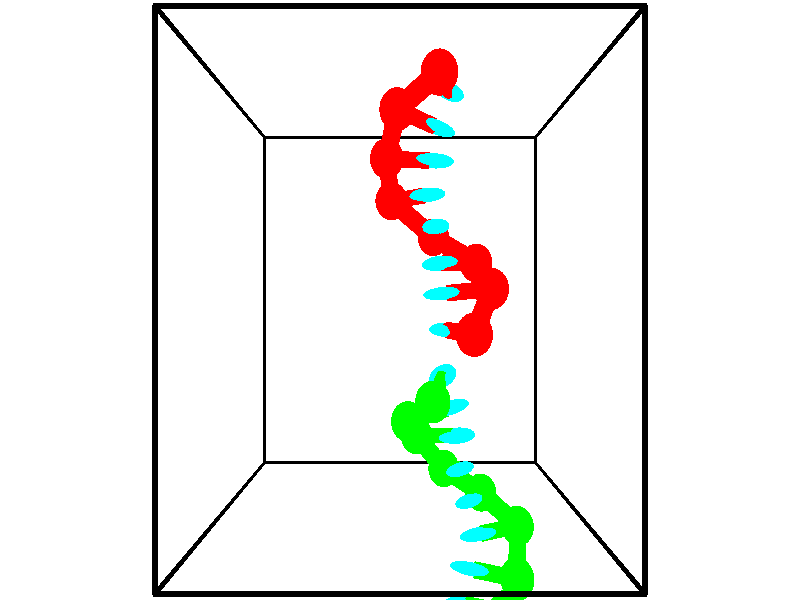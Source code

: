 // switches for output
#declare DRAW_BASES = 1; // possible values are 0, 1; only relevant for DNA ribbons
#declare DRAW_BASES_TYPE = 3; // possible values are 1, 2, 3; only relevant for DNA ribbons
#declare DRAW_FOG = 0; // set to 1 to enable fog

#include "colors.inc"

#include "transforms.inc"
background { rgb <1, 1, 1>}

#default {
   normal{
       ripples 0.25
       frequency 0.20
       turbulence 0.2
       lambda 5
   }
	finish {
		phong 0.1
		phong_size 40.
	}
}

// original window dimensions: 1024x640


// camera settings

camera {
	sky <-0, 1, 0>
	up <-0, 1, 0>
	right 1.6 * <1, 0, 0>
	location <2.5, 2.5, 11.1562>
	look_at <2.5, 2.5, 2.5>
	direction <0, 0, -8.6562>
	angle 67.0682
}


# declare cpy_camera_pos = <2.5, 2.5, 11.1562>;
# if (DRAW_FOG = 1)
fog {
	fog_type 2
	up vnormalize(cpy_camera_pos)
	color rgbt<1,1,1,0.3>
	distance 1e-5
	fog_alt 3e-3
	fog_offset 4
}
# end


// LIGHTS

# declare lum = 6;
global_settings {
	ambient_light rgb lum * <0.05, 0.05, 0.05>
	max_trace_level 15
}# declare cpy_direct_light_amount = 0.25;
light_source
{	1000 * <-1, -1, 1>,
	rgb lum * cpy_direct_light_amount
	parallel
}

light_source
{	1000 * <1, 1, -1>,
	rgb lum * cpy_direct_light_amount
	parallel
}

// strand 0

// nucleotide -1

// particle -1
sphere {
	<3.504161, 2.109074, 2.993557> 0.250000
	pigment { color rgbt <1,0,0,0> }
	no_shadow
}
cylinder {
	<3.305537, 2.126640, 2.646801>,  <3.186363, 2.137180, 2.438747>, 0.100000
	pigment { color rgbt <1,0,0,0> }
	no_shadow
}
cylinder {
	<3.305537, 2.126640, 2.646801>,  <3.504161, 2.109074, 2.993557>, 0.100000
	pigment { color rgbt <1,0,0,0> }
	no_shadow
}

// particle -1
sphere {
	<3.305537, 2.126640, 2.646801> 0.100000
	pigment { color rgbt <1,0,0,0> }
	no_shadow
}
sphere {
	0, 1
	scale<0.080000,0.200000,0.300000>
	matrix <-0.041228, 0.996399, 0.074093,
		0.867022, 0.072532, -0.492962,
		-0.496561, 0.043916, -0.866890,
		3.156569, 2.139815, 2.386734>
	pigment { color rgbt <0,1,1,0> }
	no_shadow
}
cylinder {
	<3.803308, 2.632629, 2.538325>,  <3.504161, 2.109074, 2.993557>, 0.130000
	pigment { color rgbt <1,0,0,0> }
	no_shadow
}

// nucleotide -1

// particle -1
sphere {
	<3.803308, 2.632629, 2.538325> 0.250000
	pigment { color rgbt <1,0,0,0> }
	no_shadow
}
cylinder {
	<3.419991, 2.602081, 2.428164>,  <3.190002, 2.583753, 2.362067>, 0.100000
	pigment { color rgbt <1,0,0,0> }
	no_shadow
}
cylinder {
	<3.419991, 2.602081, 2.428164>,  <3.803308, 2.632629, 2.538325>, 0.100000
	pigment { color rgbt <1,0,0,0> }
	no_shadow
}

// particle -1
sphere {
	<3.419991, 2.602081, 2.428164> 0.100000
	pigment { color rgbt <1,0,0,0> }
	no_shadow
}
sphere {
	0, 1
	scale<0.080000,0.200000,0.300000>
	matrix <-0.066995, 0.996813, -0.043302,
		0.277832, -0.023046, -0.960353,
		-0.958291, -0.076369, -0.275402,
		3.132504, 2.579170, 2.345543>
	pigment { color rgbt <0,1,1,0> }
	no_shadow
}
cylinder {
	<3.678118, 2.976024, 1.811345>,  <3.803308, 2.632629, 2.538325>, 0.130000
	pigment { color rgbt <1,0,0,0> }
	no_shadow
}

// nucleotide -1

// particle -1
sphere {
	<3.678118, 2.976024, 1.811345> 0.250000
	pigment { color rgbt <1,0,0,0> }
	no_shadow
}
cylinder {
	<3.344060, 2.963318, 2.030989>,  <3.143625, 2.955694, 2.162775>, 0.100000
	pigment { color rgbt <1,0,0,0> }
	no_shadow
}
cylinder {
	<3.344060, 2.963318, 2.030989>,  <3.678118, 2.976024, 1.811345>, 0.100000
	pigment { color rgbt <1,0,0,0> }
	no_shadow
}

// particle -1
sphere {
	<3.344060, 2.963318, 2.030989> 0.100000
	pigment { color rgbt <1,0,0,0> }
	no_shadow
}
sphere {
	0, 1
	scale<0.080000,0.200000,0.300000>
	matrix <-0.153216, 0.972252, -0.176781,
		-0.528258, -0.231771, -0.816839,
		-0.835146, -0.031766, 0.549111,
		3.093516, 2.953788, 2.195722>
	pigment { color rgbt <0,1,1,0> }
	no_shadow
}
cylinder {
	<3.035143, 3.337151, 1.479881>,  <3.678118, 2.976024, 1.811345>, 0.130000
	pigment { color rgbt <1,0,0,0> }
	no_shadow
}

// nucleotide -1

// particle -1
sphere {
	<3.035143, 3.337151, 1.479881> 0.250000
	pigment { color rgbt <1,0,0,0> }
	no_shadow
}
cylinder {
	<3.033916, 3.377937, 1.877794>,  <3.033181, 3.402409, 2.116542>, 0.100000
	pigment { color rgbt <1,0,0,0> }
	no_shadow
}
cylinder {
	<3.033916, 3.377937, 1.877794>,  <3.035143, 3.337151, 1.479881>, 0.100000
	pigment { color rgbt <1,0,0,0> }
	no_shadow
}

// particle -1
sphere {
	<3.033916, 3.377937, 1.877794> 0.100000
	pigment { color rgbt <1,0,0,0> }
	no_shadow
}
sphere {
	0, 1
	scale<0.080000,0.200000,0.300000>
	matrix <-0.031228, 0.994293, -0.102012,
		-0.999508, -0.031378, 0.000136,
		-0.003066, 0.101966, 0.994783,
		3.032997, 3.408527, 2.176229>
	pigment { color rgbt <0,1,1,0> }
	no_shadow
}
cylinder {
	<2.363914, 3.796101, 1.661864>,  <3.035143, 3.337151, 1.479881>, 0.130000
	pigment { color rgbt <1,0,0,0> }
	no_shadow
}

// nucleotide -1

// particle -1
sphere {
	<2.363914, 3.796101, 1.661864> 0.250000
	pigment { color rgbt <1,0,0,0> }
	no_shadow
}
cylinder {
	<2.674612, 3.805206, 1.913626>,  <2.861031, 3.810670, 2.064683>, 0.100000
	pigment { color rgbt <1,0,0,0> }
	no_shadow
}
cylinder {
	<2.674612, 3.805206, 1.913626>,  <2.363914, 3.796101, 1.661864>, 0.100000
	pigment { color rgbt <1,0,0,0> }
	no_shadow
}

// particle -1
sphere {
	<2.674612, 3.805206, 1.913626> 0.100000
	pigment { color rgbt <1,0,0,0> }
	no_shadow
}
sphere {
	0, 1
	scale<0.080000,0.200000,0.300000>
	matrix <0.008803, 0.998857, -0.046989,
		-0.629755, 0.042039, 0.775655,
		0.776744, 0.022764, 0.629405,
		2.907635, 3.812035, 2.102447>
	pigment { color rgbt <0,1,1,0> }
	no_shadow
}
cylinder {
	<2.302574, 4.256409, 2.151578>,  <2.363914, 3.796101, 1.661864>, 0.130000
	pigment { color rgbt <1,0,0,0> }
	no_shadow
}

// nucleotide -1

// particle -1
sphere {
	<2.302574, 4.256409, 2.151578> 0.250000
	pigment { color rgbt <1,0,0,0> }
	no_shadow
}
cylinder {
	<2.701757, 4.237732, 2.169004>,  <2.941267, 4.226526, 2.179460>, 0.100000
	pigment { color rgbt <1,0,0,0> }
	no_shadow
}
cylinder {
	<2.701757, 4.237732, 2.169004>,  <2.302574, 4.256409, 2.151578>, 0.100000
	pigment { color rgbt <1,0,0,0> }
	no_shadow
}

// particle -1
sphere {
	<2.701757, 4.237732, 2.169004> 0.100000
	pigment { color rgbt <1,0,0,0> }
	no_shadow
}
sphere {
	0, 1
	scale<0.080000,0.200000,0.300000>
	matrix <0.049756, 0.996155, -0.072104,
		-0.040032, 0.074125, 0.996445,
		0.997959, -0.046693, 0.043566,
		3.001145, 4.223724, 2.182074>
	pigment { color rgbt <0,1,1,0> }
	no_shadow
}
cylinder {
	<2.458455, 4.748897, 2.615085>,  <2.302574, 4.256409, 2.151578>, 0.130000
	pigment { color rgbt <1,0,0,0> }
	no_shadow
}

// nucleotide -1

// particle -1
sphere {
	<2.458455, 4.748897, 2.615085> 0.250000
	pigment { color rgbt <1,0,0,0> }
	no_shadow
}
cylinder {
	<2.794394, 4.674988, 2.410923>,  <2.995958, 4.630642, 2.288426>, 0.100000
	pigment { color rgbt <1,0,0,0> }
	no_shadow
}
cylinder {
	<2.794394, 4.674988, 2.410923>,  <2.458455, 4.748897, 2.615085>, 0.100000
	pigment { color rgbt <1,0,0,0> }
	no_shadow
}

// particle -1
sphere {
	<2.794394, 4.674988, 2.410923> 0.100000
	pigment { color rgbt <1,0,0,0> }
	no_shadow
}
sphere {
	0, 1
	scale<0.080000,0.200000,0.300000>
	matrix <0.233016, 0.971961, 0.031558,
		0.490263, -0.145437, 0.859355,
		0.839849, -0.184771, -0.510405,
		3.046349, 4.619556, 2.257802>
	pigment { color rgbt <0,1,1,0> }
	no_shadow
}
cylinder {
	<3.024649, 5.028385, 3.113511>,  <2.458455, 4.748897, 2.615085>, 0.130000
	pigment { color rgbt <1,0,0,0> }
	no_shadow
}

// nucleotide -1

// particle -1
sphere {
	<3.024649, 5.028385, 3.113511> 0.250000
	pigment { color rgbt <1,0,0,0> }
	no_shadow
}
cylinder {
	<3.136523, 5.014511, 2.729725>,  <3.203648, 5.006187, 2.499453>, 0.100000
	pigment { color rgbt <1,0,0,0> }
	no_shadow
}
cylinder {
	<3.136523, 5.014511, 2.729725>,  <3.024649, 5.028385, 3.113511>, 0.100000
	pigment { color rgbt <1,0,0,0> }
	no_shadow
}

// particle -1
sphere {
	<3.136523, 5.014511, 2.729725> 0.100000
	pigment { color rgbt <1,0,0,0> }
	no_shadow
}
sphere {
	0, 1
	scale<0.080000,0.200000,0.300000>
	matrix <0.239060, 0.970388, 0.034608,
		0.929853, -0.239049, 0.279695,
		0.279686, -0.034683, -0.959465,
		3.220429, 5.004106, 2.441885>
	pigment { color rgbt <0,1,1,0> }
	no_shadow
}
// strand 1

// nucleotide -1

// particle -1
sphere {
	<2.965504, 1.294793, 2.593691> 0.250000
	pigment { color rgbt <0,1,0,0> }
	no_shadow
}
cylinder {
	<3.071766, 1.434471, 2.234249>,  <3.135523, 1.518278, 2.018584>, 0.100000
	pigment { color rgbt <0,1,0,0> }
	no_shadow
}
cylinder {
	<3.071766, 1.434471, 2.234249>,  <2.965504, 1.294793, 2.593691>, 0.100000
	pigment { color rgbt <0,1,0,0> }
	no_shadow
}

// particle -1
sphere {
	<3.071766, 1.434471, 2.234249> 0.100000
	pigment { color rgbt <0,1,0,0> }
	no_shadow
}
sphere {
	0, 1
	scale<0.080000,0.200000,0.300000>
	matrix <0.151598, -0.935631, -0.318766,
		-0.952074, -0.051545, -0.301493,
		0.265656, 0.349195, -0.898604,
		3.151463, 1.539230, 1.964668>
	pigment { color rgbt <0,1,1,0> }
	no_shadow
}
cylinder {
	<2.616230, 0.987507, 2.138001>,  <2.965504, 1.294793, 2.593691>, 0.130000
	pigment { color rgbt <0,1,0,0> }
	no_shadow
}

// nucleotide -1

// particle -1
sphere {
	<2.616230, 0.987507, 2.138001> 0.250000
	pigment { color rgbt <0,1,0,0> }
	no_shadow
}
cylinder {
	<2.989738, 1.068100, 2.019695>,  <3.213843, 1.116456, 1.948712>, 0.100000
	pigment { color rgbt <0,1,0,0> }
	no_shadow
}
cylinder {
	<2.989738, 1.068100, 2.019695>,  <2.616230, 0.987507, 2.138001>, 0.100000
	pigment { color rgbt <0,1,0,0> }
	no_shadow
}

// particle -1
sphere {
	<2.989738, 1.068100, 2.019695> 0.100000
	pigment { color rgbt <0,1,0,0> }
	no_shadow
}
sphere {
	0, 1
	scale<0.080000,0.200000,0.300000>
	matrix <0.188093, -0.979407, -0.073365,
		-0.304456, 0.012875, -0.952440,
		0.933771, 0.201484, -0.295764,
		3.269870, 1.128545, 1.930966>
	pigment { color rgbt <0,1,1,0> }
	no_shadow
}
cylinder {
	<2.760787, 0.701874, 1.522990>,  <2.616230, 0.987507, 2.138001>, 0.130000
	pigment { color rgbt <0,1,0,0> }
	no_shadow
}

// nucleotide -1

// particle -1
sphere {
	<2.760787, 0.701874, 1.522990> 0.250000
	pigment { color rgbt <0,1,0,0> }
	no_shadow
}
cylinder {
	<3.108021, 0.735550, 1.718681>,  <3.316361, 0.755755, 1.836096>, 0.100000
	pigment { color rgbt <0,1,0,0> }
	no_shadow
}
cylinder {
	<3.108021, 0.735550, 1.718681>,  <2.760787, 0.701874, 1.522990>, 0.100000
	pigment { color rgbt <0,1,0,0> }
	no_shadow
}

// particle -1
sphere {
	<3.108021, 0.735550, 1.718681> 0.100000
	pigment { color rgbt <0,1,0,0> }
	no_shadow
}
sphere {
	0, 1
	scale<0.080000,0.200000,0.300000>
	matrix <0.171638, -0.975635, -0.136660,
		0.465802, 0.202602, -0.861383,
		0.868083, 0.084189, 0.489227,
		3.368446, 0.760807, 1.865450>
	pigment { color rgbt <0,1,1,0> }
	no_shadow
}
cylinder {
	<3.214521, 0.204376, 1.277649>,  <2.760787, 0.701874, 1.522990>, 0.130000
	pigment { color rgbt <0,1,0,0> }
	no_shadow
}

// nucleotide -1

// particle -1
sphere {
	<3.214521, 0.204376, 1.277649> 0.250000
	pigment { color rgbt <0,1,0,0> }
	no_shadow
}
cylinder {
	<3.328617, 0.284645, 1.652534>,  <3.397074, 0.332807, 1.877466>, 0.100000
	pigment { color rgbt <0,1,0,0> }
	no_shadow
}
cylinder {
	<3.328617, 0.284645, 1.652534>,  <3.214521, 0.204376, 1.277649>, 0.100000
	pigment { color rgbt <0,1,0,0> }
	no_shadow
}

// particle -1
sphere {
	<3.328617, 0.284645, 1.652534> 0.100000
	pigment { color rgbt <0,1,0,0> }
	no_shadow
}
sphere {
	0, 1
	scale<0.080000,0.200000,0.300000>
	matrix <0.289748, -0.950138, 0.115256,
		0.913611, 0.238681, -0.329161,
		0.285239, 0.200673, 0.937213,
		3.414189, 0.344847, 1.933699>
	pigment { color rgbt <0,1,1,0> }
	no_shadow
}
cylinder {
	<3.817252, -0.114582, 1.315881>,  <3.214521, 0.204376, 1.277649>, 0.130000
	pigment { color rgbt <0,1,0,0> }
	no_shadow
}

// nucleotide -1

// particle -1
sphere {
	<3.817252, -0.114582, 1.315881> 0.250000
	pigment { color rgbt <0,1,0,0> }
	no_shadow
}
cylinder {
	<3.665123, -0.078934, 1.684101>,  <3.573846, -0.057545, 1.905033>, 0.100000
	pigment { color rgbt <0,1,0,0> }
	no_shadow
}
cylinder {
	<3.665123, -0.078934, 1.684101>,  <3.817252, -0.114582, 1.315881>, 0.100000
	pigment { color rgbt <0,1,0,0> }
	no_shadow
}

// particle -1
sphere {
	<3.665123, -0.078934, 1.684101> 0.100000
	pigment { color rgbt <0,1,0,0> }
	no_shadow
}
sphere {
	0, 1
	scale<0.080000,0.200000,0.300000>
	matrix <0.193104, -0.965756, 0.173278,
		0.904470, 0.243664, 0.350090,
		-0.380323, 0.089121, 0.920550,
		3.551026, -0.052198, 1.960266>
	pigment { color rgbt <0,1,1,0> }
	no_shadow
}
cylinder {
	<4.326503, -0.429255, 1.759719>,  <3.817252, -0.114582, 1.315881>, 0.130000
	pigment { color rgbt <0,1,0,0> }
	no_shadow
}

// nucleotide -1

// particle -1
sphere {
	<4.326503, -0.429255, 1.759719> 0.250000
	pigment { color rgbt <0,1,0,0> }
	no_shadow
}
cylinder {
	<3.958855, -0.440475, 1.916908>,  <3.738266, -0.447208, 2.011222>, 0.100000
	pigment { color rgbt <0,1,0,0> }
	no_shadow
}
cylinder {
	<3.958855, -0.440475, 1.916908>,  <4.326503, -0.429255, 1.759719>, 0.100000
	pigment { color rgbt <0,1,0,0> }
	no_shadow
}

// particle -1
sphere {
	<3.958855, -0.440475, 1.916908> 0.100000
	pigment { color rgbt <0,1,0,0> }
	no_shadow
}
sphere {
	0, 1
	scale<0.080000,0.200000,0.300000>
	matrix <0.112466, -0.974638, 0.193473,
		0.377580, 0.222022, 0.898966,
		-0.919122, -0.028051, 0.392974,
		3.683118, -0.448891, 2.034801>
	pigment { color rgbt <0,1,1,0> }
	no_shadow
}
cylinder {
	<4.232131, -0.932959, 2.232518>,  <4.326503, -0.429255, 1.759719>, 0.130000
	pigment { color rgbt <0,1,0,0> }
	no_shadow
}

// nucleotide -1

// particle -1
sphere {
	<4.232131, -0.932959, 2.232518> 0.250000
	pigment { color rgbt <0,1,0,0> }
	no_shadow
}
cylinder {
	<3.837379, -0.869392, 2.221077>,  <3.600529, -0.831252, 2.214212>, 0.100000
	pigment { color rgbt <0,1,0,0> }
	no_shadow
}
cylinder {
	<3.837379, -0.869392, 2.221077>,  <4.232131, -0.932959, 2.232518>, 0.100000
	pigment { color rgbt <0,1,0,0> }
	no_shadow
}

// particle -1
sphere {
	<3.837379, -0.869392, 2.221077> 0.100000
	pigment { color rgbt <0,1,0,0> }
	no_shadow
}
sphere {
	0, 1
	scale<0.080000,0.200000,0.300000>
	matrix <-0.157444, -0.907731, 0.388891,
		0.035837, 0.388291, 0.920840,
		-0.986878, 0.158917, -0.028604,
		3.541316, -0.821717, 2.212496>
	pigment { color rgbt <0,1,1,0> }
	no_shadow
}
cylinder {
	<3.969013, -1.088867, 2.860498>,  <4.232131, -0.932959, 2.232518>, 0.130000
	pigment { color rgbt <0,1,0,0> }
	no_shadow
}

// nucleotide -1

// particle -1
sphere {
	<3.969013, -1.088867, 2.860498> 0.250000
	pigment { color rgbt <0,1,0,0> }
	no_shadow
}
cylinder {
	<3.656448, -1.134613, 2.615120>,  <3.468910, -1.162060, 2.467893>, 0.100000
	pigment { color rgbt <0,1,0,0> }
	no_shadow
}
cylinder {
	<3.656448, -1.134613, 2.615120>,  <3.969013, -1.088867, 2.860498>, 0.100000
	pigment { color rgbt <0,1,0,0> }
	no_shadow
}

// particle -1
sphere {
	<3.656448, -1.134613, 2.615120> 0.100000
	pigment { color rgbt <0,1,0,0> }
	no_shadow
}
sphere {
	0, 1
	scale<0.080000,0.200000,0.300000>
	matrix <-0.056870, -0.965920, 0.252517,
		-0.621419, 0.232207, 0.748277,
		-0.781412, -0.114364, -0.613446,
		3.422025, -1.168922, 2.431086>
	pigment { color rgbt <0,1,1,0> }
	no_shadow
}
// box output
cylinder {
	<0.000000, 0.000000, 0.000000>,  <5.000000, 0.000000, 0.000000>, 0.025000
	pigment { color rgbt <0,0,0,0> }
	no_shadow
}
cylinder {
	<0.000000, 0.000000, 0.000000>,  <0.000000, 5.000000, 0.000000>, 0.025000
	pigment { color rgbt <0,0,0,0> }
	no_shadow
}
cylinder {
	<0.000000, 0.000000, 0.000000>,  <0.000000, 0.000000, 5.000000>, 0.025000
	pigment { color rgbt <0,0,0,0> }
	no_shadow
}
cylinder {
	<5.000000, 5.000000, 5.000000>,  <0.000000, 5.000000, 5.000000>, 0.025000
	pigment { color rgbt <0,0,0,0> }
	no_shadow
}
cylinder {
	<5.000000, 5.000000, 5.000000>,  <5.000000, 0.000000, 5.000000>, 0.025000
	pigment { color rgbt <0,0,0,0> }
	no_shadow
}
cylinder {
	<5.000000, 5.000000, 5.000000>,  <5.000000, 5.000000, 0.000000>, 0.025000
	pigment { color rgbt <0,0,0,0> }
	no_shadow
}
cylinder {
	<0.000000, 0.000000, 5.000000>,  <0.000000, 5.000000, 5.000000>, 0.025000
	pigment { color rgbt <0,0,0,0> }
	no_shadow
}
cylinder {
	<0.000000, 0.000000, 5.000000>,  <5.000000, 0.000000, 5.000000>, 0.025000
	pigment { color rgbt <0,0,0,0> }
	no_shadow
}
cylinder {
	<5.000000, 5.000000, 0.000000>,  <0.000000, 5.000000, 0.000000>, 0.025000
	pigment { color rgbt <0,0,0,0> }
	no_shadow
}
cylinder {
	<5.000000, 5.000000, 0.000000>,  <5.000000, 0.000000, 0.000000>, 0.025000
	pigment { color rgbt <0,0,0,0> }
	no_shadow
}
cylinder {
	<5.000000, 0.000000, 5.000000>,  <5.000000, 0.000000, 0.000000>, 0.025000
	pigment { color rgbt <0,0,0,0> }
	no_shadow
}
cylinder {
	<0.000000, 5.000000, 0.000000>,  <0.000000, 5.000000, 5.000000>, 0.025000
	pigment { color rgbt <0,0,0,0> }
	no_shadow
}
// end of box output
